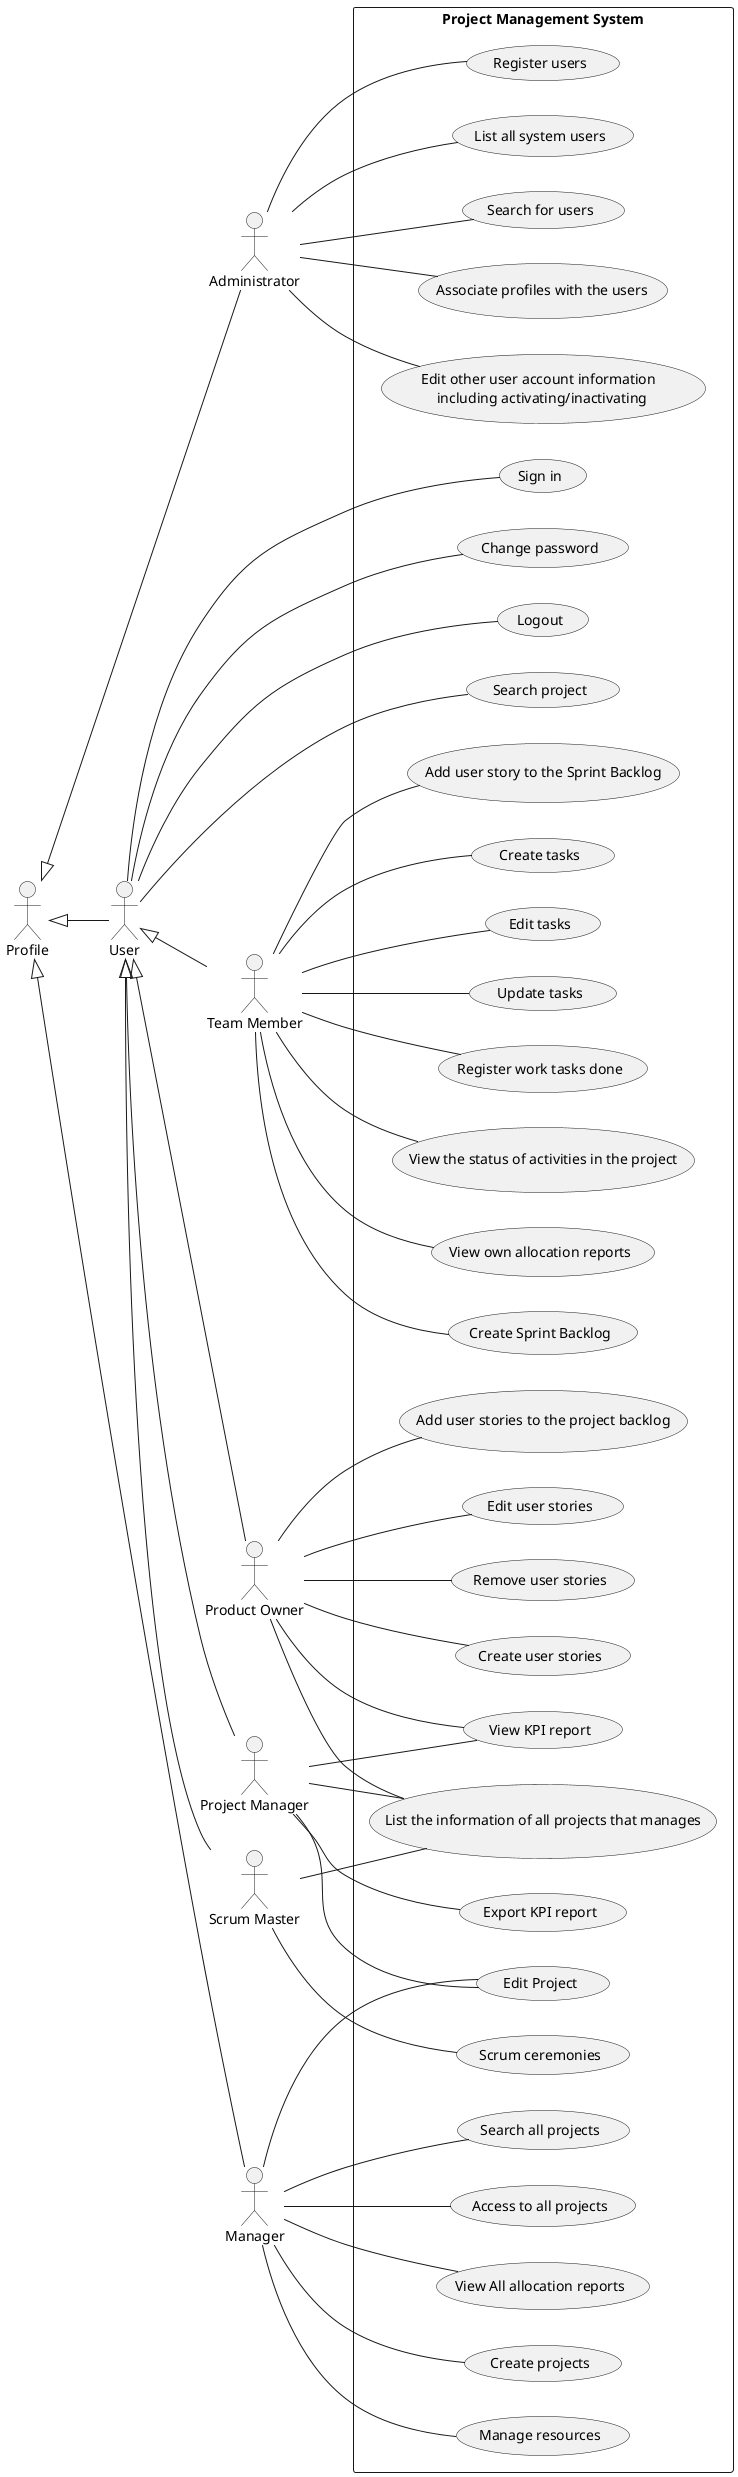 @startuml
left to right direction

:Profile: as Profile
Profile <|-- :Administrator:
Profile <|-- :User:
Profile <|-- :Manager:
:User:<|-- :Team Member:
:User:<|-- :Product Owner:
:User:<|-- :Project Manager:
:User:<|-- :Scrum Master:

rectangle "Project Management System"{

User -- (Sign in)
User -- (Change password)
User -- (Logout)
User -- (Search project)

:Administrator: as Administrator
Administrator -- (Register users)
Administrator -- (List all system users)
Administrator -- (Search for users)
Administrator -- (Associate profiles with the users)
Administrator -- (Edit other user account information \n including activating/inactivating)

:Manager: as Manager
Manager -- (Create projects)
Manager -- (Manage resources)
Manager -- (Search all projects)
Manager -- (Access to all projects)
Manager -- (Edit Project)
Manager -- (View All allocation reports)

:Team Member: as "Team Member"
"Team Member" -- (Create Sprint Backlog)
"Team Member" -- (Add user story to the Sprint Backlog)
"Team Member" -- (Create tasks)
"Team Member" -- (Edit tasks)
"Team Member" -- (Update tasks)
"Team Member" -- (Register work tasks done)
"Team Member" -- (View the status of activities in the project)
"Team Member" -- (View own allocation reports)

:Project Manager: as "Project Manager"
"Project Manager" -- (List the information of all projects that manages)
"Project Manager" -- (Edit Project)
"Project Manager" -- (View KPI report)
"Project Manager" -- (Export KPI report)

:Product Owner: as "Product Owner"
"Product Owner" -- (List the information of all projects that manages)
"Product Owner" -- (Create user stories)
"Product Owner" -- (Add user stories to the project backlog)
"Product Owner" -- (Edit user stories)
"Product Owner" -- (Remove user stories)
"Product Owner" -- (View KPI report)

:Scrum Master: as "Scrum Master"
"Scrum Master" -- (List the information of all projects that manages)
"Scrum Master" -- (Scrum ceremonies)
}
@enduml